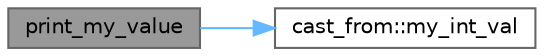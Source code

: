digraph "print_my_value"
{
 // LATEX_PDF_SIZE
  bgcolor="transparent";
  edge [fontname=Helvetica,fontsize=10,labelfontname=Helvetica,labelfontsize=10];
  node [fontname=Helvetica,fontsize=10,shape=box,height=0.2,width=0.4];
  rankdir="LR";
  Node1 [id="Node000001",label="print_my_value",height=0.2,width=0.4,color="gray40", fillcolor="grey60", style="filled", fontcolor="black",tooltip=" "];
  Node1 -> Node2 [id="edge1_Node000001_Node000002",color="steelblue1",style="solid",tooltip=" "];
  Node2 [id="Node000002",label="cast_from::my_int_val",height=0.2,width=0.4,color="grey40", fillcolor="white", style="filled",URL="$structcast__from.html#a748eeb7e4f1894a89234d2c1e9c249a5",tooltip=" "];
}
